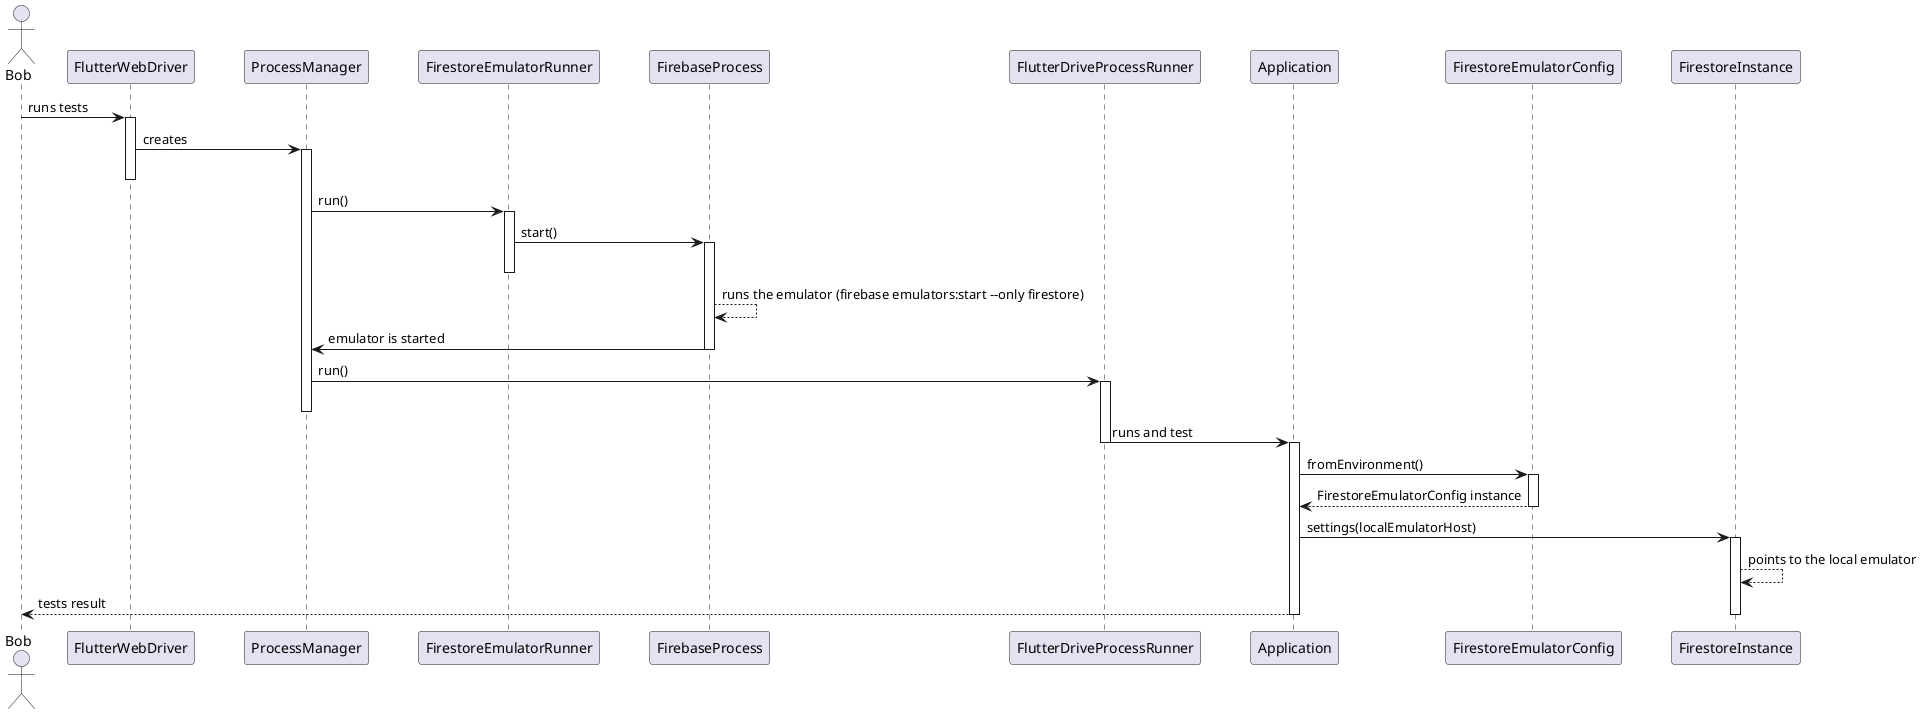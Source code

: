 @startuml firestore_emulator_sequence_diagram

skinparam ParticipantPadding 20
skinparam BoxPadding 10

actor Bob

participant FlutterWebDriver
participant ProcessManager
participant FirestoreEmulatorRunner
participant FirebaseProcess
participant FlutterDriveProcessRunner
participant Application
participant FirestoreEmulatorConfig
participant FirestoreInstance

Bob -> FlutterWebDriver : runs tests
activate FlutterWebDriver

FlutterWebDriver -> ProcessManager : creates
activate ProcessManager
deactivate FlutterWebDriver

ProcessManager -> FirestoreEmulatorRunner : run()
activate FirestoreEmulatorRunner


FirestoreEmulatorRunner -> FirebaseProcess : start()
activate FirebaseProcess
deactivate FirestoreEmulatorRunner

FirebaseProcess --> FirebaseProcess : runs the emulator (firebase emulators:start --only firestore)

FirebaseProcess -> ProcessManager : emulator is started
deactivate FirebaseProcess

ProcessManager -> FlutterDriveProcessRunner : run()
activate FlutterDriveProcessRunner
deactivate ProcessManager

deactivate FirebaseProcess

FlutterDriveProcessRunner -> Application : runs and test
deactivate FlutterDriveProcessRunner
activate Application

Application -> FirestoreEmulatorConfig : fromEnvironment()
activate FirestoreEmulatorConfig

FirestoreEmulatorConfig --> Application : FirestoreEmulatorConfig instance
deactivate FirestoreEmulatorConfig

Application -> FirestoreInstance : settings(localEmulatorHost)
activate FirestoreInstance

FirestoreInstance --> FirestoreInstance : points to the local emulator

Application --> Bob : tests result
deactivate FirestoreInstance
deactivate Application

@enduml
